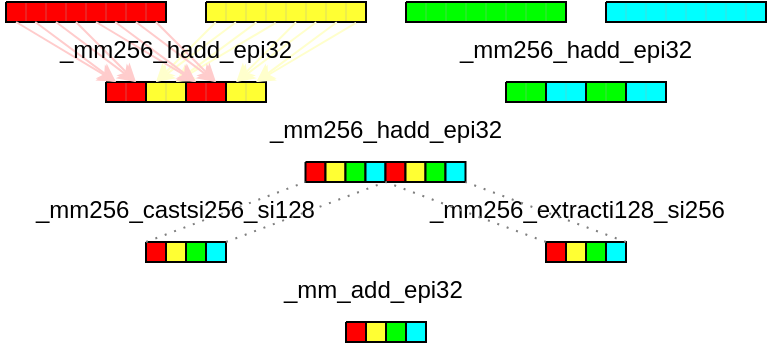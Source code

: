 <mxfile version="14.6.6"><diagram id="Lti9mlXb0UW5IcVSccfY" name="Page-1"><mxGraphModel dx="131" dy="525" grid="1" gridSize="10" guides="1" tooltips="1" connect="1" arrows="1" fold="1" page="1" pageScale="1" pageWidth="850" pageHeight="1100" math="0" shadow="0"><root><mxCell id="0"/><mxCell id="1" parent="0"/><mxCell id="6CpyhV_0mbIEUzqZcGzA-101" value="" style="verticalLabelPosition=bottom;verticalAlign=top;html=1;shape=mxgraph.basic.patternFillRect;fillStyle=grid;step=10;fillStrokeWidth=0.2;fillStrokeColor=#aaaaaa;fillColor=#FF0000;" vertex="1" parent="1"><mxGeometry x="1040" y="590" width="80" height="10" as="geometry"/></mxCell><mxCell id="6CpyhV_0mbIEUzqZcGzA-102" value="" style="verticalLabelPosition=bottom;verticalAlign=top;html=1;shape=mxgraph.basic.patternFillRect;fillStyle=grid;step=10;fillStrokeWidth=0.2;fillStrokeColor=#aaaaaa;fillColor=#FFFF33;" vertex="1" parent="1"><mxGeometry x="1140" y="590" width="80" height="10" as="geometry"/></mxCell><mxCell id="6CpyhV_0mbIEUzqZcGzA-103" value="" style="verticalLabelPosition=bottom;verticalAlign=top;html=1;shape=mxgraph.basic.patternFillRect;fillStyle=grid;step=10;fillStrokeWidth=0.2;fillStrokeColor=#aaaaaa;fillColor=#00FF00;" vertex="1" parent="1"><mxGeometry x="1240" y="590" width="80" height="10" as="geometry"/></mxCell><mxCell id="6CpyhV_0mbIEUzqZcGzA-104" value="" style="verticalLabelPosition=bottom;verticalAlign=top;html=1;shape=mxgraph.basic.patternFillRect;fillStyle=grid;step=10;fillStrokeWidth=0.2;fillStrokeColor=#aaaaaa;fillColor=#00FFFF;" vertex="1" parent="1"><mxGeometry x="1340" y="590" width="80" height="10" as="geometry"/></mxCell><mxCell id="6CpyhV_0mbIEUzqZcGzA-105" value="_mm256_hadd_epi32" style="text;whiteSpace=wrap;html=1;" vertex="1" parent="1"><mxGeometry x="1265" y="600" width="130" height="30" as="geometry"/></mxCell><mxCell id="6CpyhV_0mbIEUzqZcGzA-107" value="" style="verticalLabelPosition=bottom;verticalAlign=top;html=1;shape=mxgraph.basic.patternFillRect;fillStyle=grid;step=10;fillStrokeWidth=0.2;fillStrokeColor=#aaaaaa;fillColor=#FF0000;" vertex="1" parent="1"><mxGeometry x="1090" y="630" width="20" height="10" as="geometry"/></mxCell><mxCell id="6CpyhV_0mbIEUzqZcGzA-108" value="" style="verticalLabelPosition=bottom;verticalAlign=top;html=1;shape=mxgraph.basic.patternFillRect;fillStyle=grid;step=10;fillStrokeWidth=0.2;fillStrokeColor=#aaaaaa;fillColor=#FF0000;" vertex="1" parent="1"><mxGeometry x="1130" y="630" width="20" height="10" as="geometry"/></mxCell><mxCell id="6CpyhV_0mbIEUzqZcGzA-109" value="" style="verticalLabelPosition=bottom;verticalAlign=top;html=1;shape=mxgraph.basic.patternFillRect;fillStyle=grid;step=10;fillStrokeWidth=0.2;fillStrokeColor=#aaaaaa;fillColor=#FFFF33;" vertex="1" parent="1"><mxGeometry x="1110" y="630" width="20" height="10" as="geometry"/></mxCell><mxCell id="6CpyhV_0mbIEUzqZcGzA-110" value="" style="verticalLabelPosition=bottom;verticalAlign=top;html=1;shape=mxgraph.basic.patternFillRect;fillStyle=grid;step=10;fillStrokeWidth=0.2;fillStrokeColor=#aaaaaa;fillColor=#FFFF33;" vertex="1" parent="1"><mxGeometry x="1150" y="630" width="20" height="10" as="geometry"/></mxCell><mxCell id="6CpyhV_0mbIEUzqZcGzA-111" value="" style="verticalLabelPosition=bottom;verticalAlign=top;html=1;shape=mxgraph.basic.patternFillRect;fillStyle=grid;step=10;fillStrokeWidth=0.2;fillStrokeColor=#aaaaaa;fillColor=#00FF00;" vertex="1" parent="1"><mxGeometry x="1290" y="630" width="20" height="10" as="geometry"/></mxCell><mxCell id="6CpyhV_0mbIEUzqZcGzA-112" value="" style="verticalLabelPosition=bottom;verticalAlign=top;html=1;shape=mxgraph.basic.patternFillRect;fillStyle=grid;step=10;fillStrokeWidth=0.2;fillStrokeColor=#aaaaaa;fillColor=#00FFFF;" vertex="1" parent="1"><mxGeometry x="1310" y="630" width="20" height="10" as="geometry"/></mxCell><mxCell id="6CpyhV_0mbIEUzqZcGzA-113" value="" style="verticalLabelPosition=bottom;verticalAlign=top;html=1;shape=mxgraph.basic.patternFillRect;fillStyle=grid;step=10;fillStrokeWidth=0.2;fillStrokeColor=#aaaaaa;fillColor=#00FF00;" vertex="1" parent="1"><mxGeometry x="1330" y="630" width="20" height="10" as="geometry"/></mxCell><mxCell id="6CpyhV_0mbIEUzqZcGzA-114" value="" style="verticalLabelPosition=bottom;verticalAlign=top;html=1;shape=mxgraph.basic.patternFillRect;fillStyle=grid;step=10;fillStrokeWidth=0.2;fillStrokeColor=#aaaaaa;fillColor=#00FFFF;" vertex="1" parent="1"><mxGeometry x="1350" y="630" width="20" height="10" as="geometry"/></mxCell><mxCell id="6CpyhV_0mbIEUzqZcGzA-116" value="_mm256_hadd_epi32" style="text;whiteSpace=wrap;html=1;" vertex="1" parent="1"><mxGeometry x="1169.75" y="640" width="130" height="30" as="geometry"/></mxCell><mxCell id="6CpyhV_0mbIEUzqZcGzA-117" value="" style="verticalLabelPosition=bottom;verticalAlign=top;html=1;shape=mxgraph.basic.patternFillRect;fillStyle=grid;step=10;fillStrokeWidth=0.2;fillStrokeColor=#aaaaaa;fillColor=#FF0000;" vertex="1" parent="1"><mxGeometry x="1189.75" y="670" width="10" height="10" as="geometry"/></mxCell><mxCell id="6CpyhV_0mbIEUzqZcGzA-118" value="" style="verticalLabelPosition=bottom;verticalAlign=top;html=1;shape=mxgraph.basic.patternFillRect;fillStyle=grid;step=10;fillStrokeWidth=0.2;fillStrokeColor=#aaaaaa;fillColor=#FFFF33;" vertex="1" parent="1"><mxGeometry x="1199.75" y="670" width="10" height="10" as="geometry"/></mxCell><mxCell id="6CpyhV_0mbIEUzqZcGzA-119" value="" style="verticalLabelPosition=bottom;verticalAlign=top;html=1;shape=mxgraph.basic.patternFillRect;fillStyle=grid;step=10;fillStrokeWidth=0.2;fillStrokeColor=#aaaaaa;fillColor=#00FF00;" vertex="1" parent="1"><mxGeometry x="1209.75" y="670" width="10" height="10" as="geometry"/></mxCell><mxCell id="6CpyhV_0mbIEUzqZcGzA-120" value="" style="verticalLabelPosition=bottom;verticalAlign=top;html=1;shape=mxgraph.basic.patternFillRect;fillStyle=grid;step=10;fillStrokeWidth=0.2;fillStrokeColor=#aaaaaa;fillColor=#00FFFF;" vertex="1" parent="1"><mxGeometry x="1219.75" y="670" width="10" height="10" as="geometry"/></mxCell><mxCell id="6CpyhV_0mbIEUzqZcGzA-121" value="" style="verticalLabelPosition=bottom;verticalAlign=top;html=1;shape=mxgraph.basic.patternFillRect;fillStyle=grid;step=10;fillStrokeWidth=0.2;fillStrokeColor=#aaaaaa;fillColor=#FF0000;" vertex="1" parent="1"><mxGeometry x="1229.75" y="670" width="10" height="10" as="geometry"/></mxCell><mxCell id="6CpyhV_0mbIEUzqZcGzA-122" value="" style="verticalLabelPosition=bottom;verticalAlign=top;html=1;shape=mxgraph.basic.patternFillRect;fillStyle=grid;step=10;fillStrokeWidth=0.2;fillStrokeColor=#aaaaaa;fillColor=#FFFF33;" vertex="1" parent="1"><mxGeometry x="1239.75" y="670" width="10" height="10" as="geometry"/></mxCell><mxCell id="6CpyhV_0mbIEUzqZcGzA-123" value="" style="verticalLabelPosition=bottom;verticalAlign=top;html=1;shape=mxgraph.basic.patternFillRect;fillStyle=grid;step=10;fillStrokeWidth=0.2;fillStrokeColor=#aaaaaa;fillColor=#00FF00;" vertex="1" parent="1"><mxGeometry x="1249.75" y="670" width="10" height="10" as="geometry"/></mxCell><mxCell id="6CpyhV_0mbIEUzqZcGzA-124" value="" style="verticalLabelPosition=bottom;verticalAlign=top;html=1;shape=mxgraph.basic.patternFillRect;fillStyle=grid;step=10;fillStrokeWidth=0.2;fillStrokeColor=#aaaaaa;fillColor=#00FFFF;" vertex="1" parent="1"><mxGeometry x="1259.75" y="670" width="10" height="10" as="geometry"/></mxCell><mxCell id="6CpyhV_0mbIEUzqZcGzA-126" value="_mm256_castsi256_si128" style="text;whiteSpace=wrap;html=1;" vertex="1" parent="1"><mxGeometry x="1052.5" y="680" width="155" height="30" as="geometry"/></mxCell><mxCell id="6CpyhV_0mbIEUzqZcGzA-127" value="_mm256_extracti128_si256" style="text;whiteSpace=wrap;html=1;" vertex="1" parent="1"><mxGeometry x="1250" y="680" width="160" height="30" as="geometry"/></mxCell><mxCell id="6CpyhV_0mbIEUzqZcGzA-128" value="" style="verticalLabelPosition=bottom;verticalAlign=top;html=1;shape=mxgraph.basic.patternFillRect;fillStyle=grid;step=10;fillStrokeWidth=0.2;fillStrokeColor=#aaaaaa;fillColor=#FF0000;" vertex="1" parent="1"><mxGeometry x="1110" y="710" width="10" height="10" as="geometry"/></mxCell><mxCell id="6CpyhV_0mbIEUzqZcGzA-129" value="" style="verticalLabelPosition=bottom;verticalAlign=top;html=1;shape=mxgraph.basic.patternFillRect;fillStyle=grid;step=10;fillStrokeWidth=0.2;fillStrokeColor=#aaaaaa;fillColor=#FFFF33;" vertex="1" parent="1"><mxGeometry x="1120" y="710" width="10" height="10" as="geometry"/></mxCell><mxCell id="6CpyhV_0mbIEUzqZcGzA-130" value="" style="verticalLabelPosition=bottom;verticalAlign=top;html=1;shape=mxgraph.basic.patternFillRect;fillStyle=grid;step=10;fillStrokeWidth=0.2;fillStrokeColor=#aaaaaa;fillColor=#00FF00;" vertex="1" parent="1"><mxGeometry x="1130" y="710" width="10" height="10" as="geometry"/></mxCell><mxCell id="6CpyhV_0mbIEUzqZcGzA-131" value="" style="verticalLabelPosition=bottom;verticalAlign=top;html=1;shape=mxgraph.basic.patternFillRect;fillStyle=grid;step=10;fillStrokeWidth=0.2;fillStrokeColor=#aaaaaa;fillColor=#00FFFF;" vertex="1" parent="1"><mxGeometry x="1140" y="710" width="10" height="10" as="geometry"/></mxCell><mxCell id="6CpyhV_0mbIEUzqZcGzA-132" value="" style="verticalLabelPosition=bottom;verticalAlign=top;html=1;shape=mxgraph.basic.patternFillRect;fillStyle=grid;step=10;fillStrokeWidth=0.2;fillStrokeColor=#aaaaaa;fillColor=#FF0000;" vertex="1" parent="1"><mxGeometry x="1310" y="710" width="10" height="10" as="geometry"/></mxCell><mxCell id="6CpyhV_0mbIEUzqZcGzA-133" value="" style="verticalLabelPosition=bottom;verticalAlign=top;html=1;shape=mxgraph.basic.patternFillRect;fillStyle=grid;step=10;fillStrokeWidth=0.2;fillStrokeColor=#aaaaaa;fillColor=#FFFF33;" vertex="1" parent="1"><mxGeometry x="1320" y="710" width="10" height="10" as="geometry"/></mxCell><mxCell id="6CpyhV_0mbIEUzqZcGzA-134" value="" style="verticalLabelPosition=bottom;verticalAlign=top;html=1;shape=mxgraph.basic.patternFillRect;fillStyle=grid;step=10;fillStrokeWidth=0.2;fillStrokeColor=#aaaaaa;fillColor=#00FF00;" vertex="1" parent="1"><mxGeometry x="1330" y="710" width="10" height="10" as="geometry"/></mxCell><mxCell id="6CpyhV_0mbIEUzqZcGzA-135" value="" style="verticalLabelPosition=bottom;verticalAlign=top;html=1;shape=mxgraph.basic.patternFillRect;fillStyle=grid;step=10;fillStrokeWidth=0.2;fillStrokeColor=#aaaaaa;fillColor=#00FFFF;" vertex="1" parent="1"><mxGeometry x="1340" y="710" width="10" height="10" as="geometry"/></mxCell><mxCell id="6CpyhV_0mbIEUzqZcGzA-136" value="_mm_add_epi32" style="text;whiteSpace=wrap;html=1;" vertex="1" parent="1"><mxGeometry x="1177.38" y="720" width="105.25" height="30" as="geometry"/></mxCell><mxCell id="6CpyhV_0mbIEUzqZcGzA-137" value="" style="verticalLabelPosition=bottom;verticalAlign=top;html=1;shape=mxgraph.basic.patternFillRect;fillStyle=grid;step=10;fillStrokeWidth=0.2;fillStrokeColor=#aaaaaa;fillColor=#FF0000;" vertex="1" parent="1"><mxGeometry x="1210" y="750" width="10" height="10" as="geometry"/></mxCell><mxCell id="6CpyhV_0mbIEUzqZcGzA-138" value="" style="verticalLabelPosition=bottom;verticalAlign=top;html=1;shape=mxgraph.basic.patternFillRect;fillStyle=grid;step=10;fillStrokeWidth=0.2;fillStrokeColor=#aaaaaa;fillColor=#FFFF33;" vertex="1" parent="1"><mxGeometry x="1220" y="750" width="10" height="10" as="geometry"/></mxCell><mxCell id="6CpyhV_0mbIEUzqZcGzA-139" value="" style="verticalLabelPosition=bottom;verticalAlign=top;html=1;shape=mxgraph.basic.patternFillRect;fillStyle=grid;step=10;fillStrokeWidth=0.2;fillStrokeColor=#aaaaaa;fillColor=#00FF00;" vertex="1" parent="1"><mxGeometry x="1230" y="750" width="10" height="10" as="geometry"/></mxCell><mxCell id="6CpyhV_0mbIEUzqZcGzA-140" value="" style="verticalLabelPosition=bottom;verticalAlign=top;html=1;shape=mxgraph.basic.patternFillRect;fillStyle=grid;step=10;fillStrokeWidth=0.2;fillStrokeColor=#aaaaaa;fillColor=#00FFFF;" vertex="1" parent="1"><mxGeometry x="1240" y="750" width="10" height="10" as="geometry"/></mxCell><mxCell id="6CpyhV_0mbIEUzqZcGzA-141" value="" style="endArrow=classic;html=1;exitX=0.063;exitY=1;exitDx=0;exitDy=0;exitPerimeter=0;entryX=0.25;entryY=0;entryDx=0;entryDy=0;entryPerimeter=0;strokeColor=#FFCCCC;" edge="1" parent="1" source="6CpyhV_0mbIEUzqZcGzA-101" target="6CpyhV_0mbIEUzqZcGzA-107"><mxGeometry width="50" height="50" relative="1" as="geometry"><mxPoint x="1045" y="615" as="sourcePoint"/><mxPoint x="1110" y="620" as="targetPoint"/></mxGeometry></mxCell><mxCell id="6CpyhV_0mbIEUzqZcGzA-142" value="" style="endArrow=classic;html=1;exitX=0.183;exitY=1;exitDx=0;exitDy=0;exitPerimeter=0;entryX=0.25;entryY=0;entryDx=0;entryDy=0;entryPerimeter=0;strokeColor=#FFCCCC;" edge="1" parent="1" source="6CpyhV_0mbIEUzqZcGzA-101" target="6CpyhV_0mbIEUzqZcGzA-107"><mxGeometry width="50" height="50" relative="1" as="geometry"><mxPoint x="1054.64" y="610.01" as="sourcePoint"/><mxPoint x="1100" y="620" as="targetPoint"/></mxGeometry></mxCell><mxCell id="6CpyhV_0mbIEUzqZcGzA-144" value="" style="endArrow=classic;html=1;entryX=0.75;entryY=0;entryDx=0;entryDy=0;entryPerimeter=0;strokeColor=#FFCCCC;" edge="1" parent="1" target="6CpyhV_0mbIEUzqZcGzA-107"><mxGeometry width="50" height="50" relative="1" as="geometry"><mxPoint x="1065" y="600" as="sourcePoint"/><mxPoint x="1105" y="640" as="targetPoint"/></mxGeometry></mxCell><mxCell id="6CpyhV_0mbIEUzqZcGzA-145" value="" style="endArrow=classic;html=1;entryX=0.75;entryY=0;entryDx=0;entryDy=0;entryPerimeter=0;strokeColor=#FFCCCC;" edge="1" parent="1" target="6CpyhV_0mbIEUzqZcGzA-107"><mxGeometry width="50" height="50" relative="1" as="geometry"><mxPoint x="1075" y="600" as="sourcePoint"/><mxPoint x="1115" y="650" as="targetPoint"/></mxGeometry></mxCell><mxCell id="6CpyhV_0mbIEUzqZcGzA-148" value="" style="endArrow=classic;html=1;exitX=0.061;exitY=1.015;exitDx=0;exitDy=0;exitPerimeter=0;entryX=0.25;entryY=0;entryDx=0;entryDy=0;entryPerimeter=0;strokeColor=#FFFFCC;" edge="1" parent="1" source="6CpyhV_0mbIEUzqZcGzA-102" target="6CpyhV_0mbIEUzqZcGzA-109"><mxGeometry width="50" height="50" relative="1" as="geometry"><mxPoint x="1055.04" y="610" as="sourcePoint"/><mxPoint x="1105" y="640" as="targetPoint"/></mxGeometry></mxCell><mxCell id="6CpyhV_0mbIEUzqZcGzA-149" value="" style="endArrow=classic;html=1;exitX=0.692;exitY=0.005;exitDx=0;exitDy=0;exitPerimeter=0;entryX=0.25;entryY=0;entryDx=0;entryDy=0;entryPerimeter=0;strokeColor=#FFFFCC;" edge="1" parent="1" source="6CpyhV_0mbIEUzqZcGzA-147" target="6CpyhV_0mbIEUzqZcGzA-109"><mxGeometry width="50" height="50" relative="1" as="geometry"><mxPoint x="1154.88" y="610.15" as="sourcePoint"/><mxPoint x="1125" y="640" as="targetPoint"/></mxGeometry></mxCell><mxCell id="6CpyhV_0mbIEUzqZcGzA-150" value="" style="endArrow=classic;html=1;exitX=0.771;exitY=0.005;exitDx=0;exitDy=0;exitPerimeter=0;entryX=0.75;entryY=0;entryDx=0;entryDy=0;entryPerimeter=0;strokeColor=#FFFFCC;" edge="1" parent="1" source="6CpyhV_0mbIEUzqZcGzA-147" target="6CpyhV_0mbIEUzqZcGzA-109"><mxGeometry width="50" height="50" relative="1" as="geometry"><mxPoint x="1164.96" y="610.15" as="sourcePoint"/><mxPoint x="1125" y="640" as="targetPoint"/></mxGeometry></mxCell><mxCell id="6CpyhV_0mbIEUzqZcGzA-151" value="" style="endArrow=classic;html=1;exitX=0.845;exitY=0.014;exitDx=0;exitDy=0;exitPerimeter=0;entryX=0.75;entryY=0;entryDx=0;entryDy=0;entryPerimeter=0;strokeColor=#FFFFCC;" edge="1" parent="1" source="6CpyhV_0mbIEUzqZcGzA-147" target="6CpyhV_0mbIEUzqZcGzA-109"><mxGeometry width="50" height="50" relative="1" as="geometry"><mxPoint x="1175.23" y="610.15" as="sourcePoint"/><mxPoint x="1135" y="640" as="targetPoint"/></mxGeometry></mxCell><mxCell id="6CpyhV_0mbIEUzqZcGzA-152" value="" style="endArrow=classic;html=1;exitX=0.063;exitY=1;exitDx=0;exitDy=0;exitPerimeter=0;entryX=0.25;entryY=0;entryDx=0;entryDy=0;entryPerimeter=0;strokeColor=#FFCCCC;" edge="1" parent="1"><mxGeometry width="50" height="50" relative="1" as="geometry"><mxPoint x="1085.02" y="600" as="sourcePoint"/><mxPoint x="1134.98" y="630" as="targetPoint"/></mxGeometry></mxCell><mxCell id="6CpyhV_0mbIEUzqZcGzA-153" value="" style="endArrow=classic;html=1;exitX=0.183;exitY=1;exitDx=0;exitDy=0;exitPerimeter=0;entryX=0.25;entryY=0;entryDx=0;entryDy=0;entryPerimeter=0;strokeColor=#FFCCCC;" edge="1" parent="1"><mxGeometry width="50" height="50" relative="1" as="geometry"><mxPoint x="1094.62" y="600" as="sourcePoint"/><mxPoint x="1134.98" y="630" as="targetPoint"/></mxGeometry></mxCell><mxCell id="6CpyhV_0mbIEUzqZcGzA-154" value="" style="endArrow=classic;html=1;entryX=0.75;entryY=0;entryDx=0;entryDy=0;entryPerimeter=0;strokeColor=#FFCCCC;" edge="1" parent="1"><mxGeometry width="50" height="50" relative="1" as="geometry"><mxPoint x="1104.98" y="600" as="sourcePoint"/><mxPoint x="1144.98" y="630" as="targetPoint"/></mxGeometry></mxCell><mxCell id="6CpyhV_0mbIEUzqZcGzA-155" value="" style="endArrow=classic;html=1;entryX=0.75;entryY=0;entryDx=0;entryDy=0;entryPerimeter=0;strokeColor=#FFCCCC;" edge="1" parent="1"><mxGeometry width="50" height="50" relative="1" as="geometry"><mxPoint x="1114.98" y="600" as="sourcePoint"/><mxPoint x="1144.98" y="630" as="targetPoint"/></mxGeometry></mxCell><mxCell id="6CpyhV_0mbIEUzqZcGzA-156" value="" style="endArrow=classic;html=1;exitX=0.061;exitY=1.015;exitDx=0;exitDy=0;exitPerimeter=0;entryX=0.25;entryY=0;entryDx=0;entryDy=0;entryPerimeter=0;strokeColor=#FFFFCC;" edge="1" parent="1"><mxGeometry width="50" height="50" relative="1" as="geometry"><mxPoint x="1185.03" y="600.15" as="sourcePoint"/><mxPoint x="1155.15" y="630" as="targetPoint"/></mxGeometry></mxCell><mxCell id="6CpyhV_0mbIEUzqZcGzA-157" value="" style="endArrow=classic;html=1;exitX=0.692;exitY=0.005;exitDx=0;exitDy=0;exitPerimeter=0;entryX=0.25;entryY=0;entryDx=0;entryDy=0;entryPerimeter=0;strokeColor=#FFFFCC;" edge="1" parent="1"><mxGeometry width="50" height="50" relative="1" as="geometry"><mxPoint x="1195.11" y="600.15" as="sourcePoint"/><mxPoint x="1155.15" y="630" as="targetPoint"/></mxGeometry></mxCell><mxCell id="6CpyhV_0mbIEUzqZcGzA-158" value="" style="endArrow=classic;html=1;exitX=0.771;exitY=0.005;exitDx=0;exitDy=0;exitPerimeter=0;entryX=0.75;entryY=0;entryDx=0;entryDy=0;entryPerimeter=0;strokeColor=#FFFFCC;" edge="1" parent="1"><mxGeometry width="50" height="50" relative="1" as="geometry"><mxPoint x="1205.38" y="600.15" as="sourcePoint"/><mxPoint x="1165.15" y="630" as="targetPoint"/></mxGeometry></mxCell><mxCell id="6CpyhV_0mbIEUzqZcGzA-159" value="" style="endArrow=classic;html=1;exitX=0.845;exitY=0.014;exitDx=0;exitDy=0;exitPerimeter=0;entryX=0.75;entryY=0;entryDx=0;entryDy=0;entryPerimeter=0;strokeColor=#FFFFCC;" edge="1" parent="1"><mxGeometry width="50" height="50" relative="1" as="geometry"><mxPoint x="1215" y="600.42" as="sourcePoint"/><mxPoint x="1165.15" y="630" as="targetPoint"/></mxGeometry></mxCell><mxCell id="6CpyhV_0mbIEUzqZcGzA-147" value="_mm256_hadd_epi32" style="text;whiteSpace=wrap;html=1;" vertex="1" parent="1"><mxGeometry x="1065" y="600" width="130" height="30" as="geometry"/></mxCell><mxCell id="6CpyhV_0mbIEUzqZcGzA-161" value="" style="endArrow=none;html=1;fillColor=#FFCCCC;exitX=0;exitY=0;exitDx=0;exitDy=0;exitPerimeter=0;entryX=0;entryY=1;entryDx=0;entryDy=0;entryPerimeter=0;dashed=1;dashPattern=1 4;strokeColor=#808080;" edge="1" parent="1" source="6CpyhV_0mbIEUzqZcGzA-128" target="6CpyhV_0mbIEUzqZcGzA-117"><mxGeometry width="50" height="50" relative="1" as="geometry"><mxPoint x="1170" y="740" as="sourcePoint"/><mxPoint x="1220" y="690" as="targetPoint"/></mxGeometry></mxCell><mxCell id="6CpyhV_0mbIEUzqZcGzA-162" value="" style="endArrow=none;html=1;fillColor=#FFCCCC;exitX=0;exitY=0;exitDx=0;exitDy=0;exitPerimeter=0;entryX=1;entryY=1;entryDx=0;entryDy=0;entryPerimeter=0;dashed=1;dashPattern=1 4;strokeColor=#808080;" edge="1" parent="1" target="6CpyhV_0mbIEUzqZcGzA-120"><mxGeometry width="50" height="50" relative="1" as="geometry"><mxPoint x="1150" y="710" as="sourcePoint"/><mxPoint x="1229.75" y="670" as="targetPoint"/></mxGeometry></mxCell><mxCell id="6CpyhV_0mbIEUzqZcGzA-163" value="" style="endArrow=none;html=1;fillColor=#FFCCCC;exitX=0;exitY=0;exitDx=0;exitDy=0;exitPerimeter=0;entryX=0;entryY=1;entryDx=0;entryDy=0;entryPerimeter=0;dashed=1;dashPattern=1 4;strokeColor=#808080;" edge="1" parent="1" source="6CpyhV_0mbIEUzqZcGzA-132" target="6CpyhV_0mbIEUzqZcGzA-121"><mxGeometry width="50" height="50" relative="1" as="geometry"><mxPoint x="1160" y="720" as="sourcePoint"/><mxPoint x="1239.75" y="680" as="targetPoint"/></mxGeometry></mxCell><mxCell id="6CpyhV_0mbIEUzqZcGzA-164" value="" style="endArrow=none;html=1;fillColor=#FFCCCC;exitX=0;exitY=0;exitDx=0;exitDy=0;exitPerimeter=0;entryX=1;entryY=1;entryDx=0;entryDy=0;entryPerimeter=0;dashed=1;dashPattern=1 4;strokeColor=#808080;" edge="1" parent="1" target="6CpyhV_0mbIEUzqZcGzA-124"><mxGeometry width="50" height="50" relative="1" as="geometry"><mxPoint x="1350" y="710" as="sourcePoint"/><mxPoint x="1269.75" y="670" as="targetPoint"/></mxGeometry></mxCell></root></mxGraphModel></diagram></mxfile>